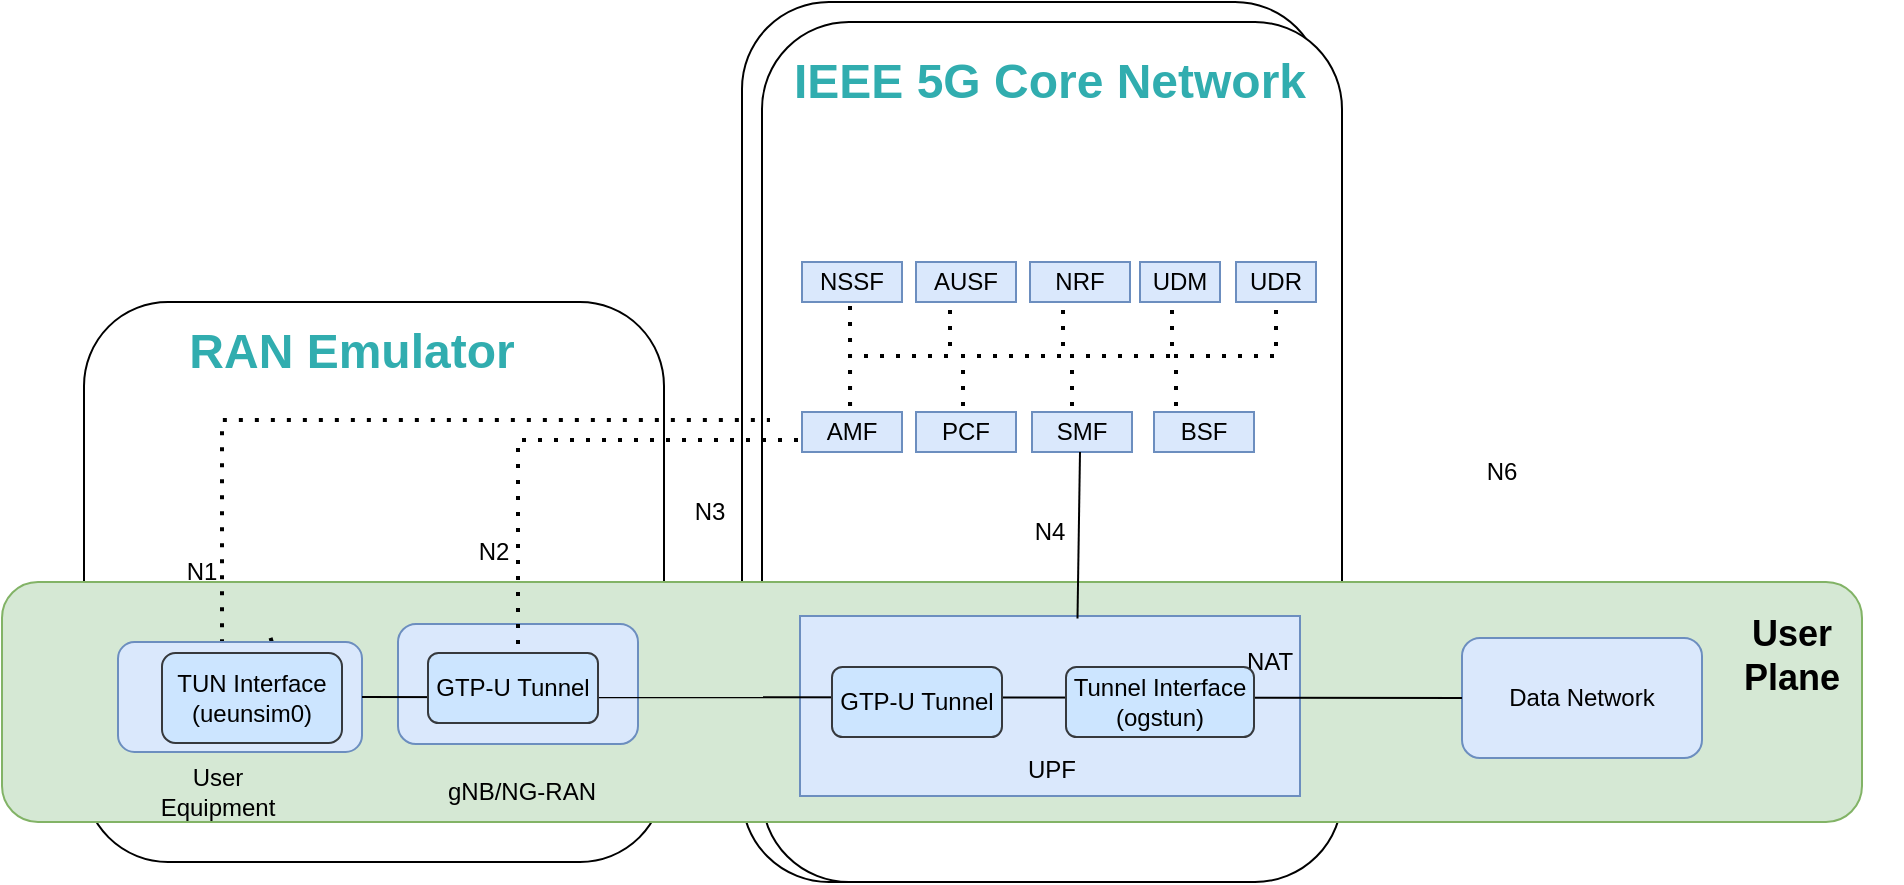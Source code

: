<mxfile version="23.1.4" type="github">
  <diagram id="DaWOHsvKmhR_BfApqOc1" name="Page-1">
    <mxGraphModel dx="1581" dy="654" grid="1" gridSize="10" guides="1" tooltips="1" connect="1" arrows="1" fold="1" page="1" pageScale="1" pageWidth="850" pageHeight="1100" math="0" shadow="0">
      <root>
        <mxCell id="0" />
        <mxCell id="1" parent="0" />
        <mxCell id="2uqyaLcI7hgoTsQ_Ezit-1" value="" style="rounded=1;whiteSpace=wrap;html=1;" parent="1" vertex="1">
          <mxGeometry x="380" y="90" width="290" height="440" as="geometry" />
        </mxCell>
        <mxCell id="2uqyaLcI7hgoTsQ_Ezit-2" value="" style="rounded=1;whiteSpace=wrap;html=1;" parent="1" vertex="1">
          <mxGeometry x="390" y="100" width="290" height="430" as="geometry" />
        </mxCell>
        <mxCell id="2uqyaLcI7hgoTsQ_Ezit-31" value="" style="rounded=1;whiteSpace=wrap;html=1;" parent="1" vertex="1">
          <mxGeometry x="51" y="240" width="290" height="280" as="geometry" />
        </mxCell>
        <mxCell id="2uqyaLcI7hgoTsQ_Ezit-43" value="" style="rounded=1;whiteSpace=wrap;html=1;fillColor=#d5e8d4;strokeColor=#82b366;" parent="1" vertex="1">
          <mxGeometry x="10" y="380" width="930" height="120" as="geometry" />
        </mxCell>
        <mxCell id="2uqyaLcI7hgoTsQ_Ezit-35" value="" style="rounded=1;whiteSpace=wrap;html=1;fillColor=#dae8fc;strokeColor=#6c8ebf;" parent="1" vertex="1">
          <mxGeometry x="208" y="401" width="120" height="60" as="geometry" />
        </mxCell>
        <mxCell id="2uqyaLcI7hgoTsQ_Ezit-6" value="NSSF" style="rounded=0;whiteSpace=wrap;html=1;fillColor=#dae8fc;strokeColor=#6c8ebf;" parent="1" vertex="1">
          <mxGeometry x="410" y="220" width="50" height="20" as="geometry" />
        </mxCell>
        <mxCell id="2uqyaLcI7hgoTsQ_Ezit-8" value="AUSF" style="rounded=0;whiteSpace=wrap;html=1;fillColor=#dae8fc;strokeColor=#6c8ebf;" parent="1" vertex="1">
          <mxGeometry x="467" y="220" width="50" height="20" as="geometry" />
        </mxCell>
        <mxCell id="2uqyaLcI7hgoTsQ_Ezit-9" value="NRF" style="rounded=0;whiteSpace=wrap;html=1;fillColor=#dae8fc;strokeColor=#6c8ebf;" parent="1" vertex="1">
          <mxGeometry x="524" y="220" width="50" height="20" as="geometry" />
        </mxCell>
        <mxCell id="2uqyaLcI7hgoTsQ_Ezit-10" value="UDM" style="rounded=0;whiteSpace=wrap;html=1;fillColor=#dae8fc;strokeColor=#6c8ebf;" parent="1" vertex="1">
          <mxGeometry x="579" y="220" width="40" height="20" as="geometry" />
        </mxCell>
        <mxCell id="2uqyaLcI7hgoTsQ_Ezit-11" value="UDR" style="rounded=0;whiteSpace=wrap;html=1;fillColor=#dae8fc;strokeColor=#6c8ebf;" parent="1" vertex="1">
          <mxGeometry x="627" y="220" width="40" height="20" as="geometry" />
        </mxCell>
        <mxCell id="2uqyaLcI7hgoTsQ_Ezit-12" value="AMF" style="rounded=0;whiteSpace=wrap;html=1;fillColor=#dae8fc;strokeColor=#6c8ebf;" parent="1" vertex="1">
          <mxGeometry x="410" y="295" width="50" height="20" as="geometry" />
        </mxCell>
        <mxCell id="2uqyaLcI7hgoTsQ_Ezit-13" value="SMF" style="rounded=0;whiteSpace=wrap;html=1;fillColor=#dae8fc;strokeColor=#6c8ebf;" parent="1" vertex="1">
          <mxGeometry x="525" y="295" width="50" height="20" as="geometry" />
        </mxCell>
        <mxCell id="2uqyaLcI7hgoTsQ_Ezit-14" value="BSF" style="rounded=0;whiteSpace=wrap;html=1;fillColor=#dae8fc;strokeColor=#6c8ebf;" parent="1" vertex="1">
          <mxGeometry x="586" y="295" width="50" height="20" as="geometry" />
        </mxCell>
        <mxCell id="2uqyaLcI7hgoTsQ_Ezit-15" value="" style="endArrow=none;dashed=1;html=1;dashPattern=1 3;strokeWidth=2;rounded=0;exitX=0.207;exitY=0.468;exitDx=0;exitDy=0;exitPerimeter=0;" parent="1" edge="1">
          <mxGeometry width="50" height="50" relative="1" as="geometry">
            <mxPoint x="434.03" y="291.96" as="sourcePoint" />
            <mxPoint x="434" y="242" as="targetPoint" />
          </mxGeometry>
        </mxCell>
        <mxCell id="2uqyaLcI7hgoTsQ_Ezit-18" value="" style="endArrow=none;dashed=1;html=1;dashPattern=1 3;strokeWidth=2;rounded=0;edgeStyle=elbowEdgeStyle;elbow=vertical;" parent="1" edge="1">
          <mxGeometry width="50" height="50" relative="1" as="geometry">
            <mxPoint x="545" y="292" as="sourcePoint" />
            <mxPoint x="595" y="242" as="targetPoint" />
          </mxGeometry>
        </mxCell>
        <mxCell id="2uqyaLcI7hgoTsQ_Ezit-19" value="" style="endArrow=none;dashed=1;html=1;dashPattern=1 3;strokeWidth=2;rounded=0;edgeStyle=elbowEdgeStyle;elbow=vertical;" parent="1" edge="1">
          <mxGeometry width="50" height="50" relative="1" as="geometry">
            <mxPoint x="597" y="292" as="sourcePoint" />
            <mxPoint x="647" y="242" as="targetPoint" />
          </mxGeometry>
        </mxCell>
        <mxCell id="2uqyaLcI7hgoTsQ_Ezit-20" value="" style="endArrow=none;dashed=1;html=1;dashPattern=1 3;strokeWidth=2;rounded=0;edgeStyle=elbowEdgeStyle;elbow=vertical;" parent="1" edge="1">
          <mxGeometry width="50" height="50" relative="1" as="geometry">
            <mxPoint x="434" y="292" as="sourcePoint" />
            <mxPoint x="484" y="242" as="targetPoint" />
          </mxGeometry>
        </mxCell>
        <mxCell id="2uqyaLcI7hgoTsQ_Ezit-21" value="" style="endArrow=none;dashed=1;html=1;dashPattern=1 3;strokeWidth=2;rounded=0;edgeStyle=elbowEdgeStyle;elbow=vertical;" parent="1" edge="1">
          <mxGeometry width="50" height="50" relative="1" as="geometry">
            <mxPoint x="490.5" y="292" as="sourcePoint" />
            <mxPoint x="540.5" y="242" as="targetPoint" />
          </mxGeometry>
        </mxCell>
        <mxCell id="2uqyaLcI7hgoTsQ_Ezit-22" value="PCF" style="rounded=0;whiteSpace=wrap;html=1;fillColor=#dae8fc;strokeColor=#6c8ebf;" parent="1" vertex="1">
          <mxGeometry x="467" y="295" width="50" height="20" as="geometry" />
        </mxCell>
        <mxCell id="2uqyaLcI7hgoTsQ_Ezit-23" value="" style="rounded=0;whiteSpace=wrap;html=1;fillColor=#dae8fc;strokeColor=#6c8ebf;" parent="1" vertex="1">
          <mxGeometry x="409" y="397" width="250" height="90" as="geometry" />
        </mxCell>
        <mxCell id="2uqyaLcI7hgoTsQ_Ezit-30" value="UPF" style="text;html=1;strokeColor=none;fillColor=none;align=center;verticalAlign=middle;whiteSpace=wrap;rounded=0;" parent="1" vertex="1">
          <mxGeometry x="505" y="459" width="60" height="30" as="geometry" />
        </mxCell>
        <mxCell id="2uqyaLcI7hgoTsQ_Ezit-39" value="User Equipment" style="text;html=1;strokeColor=none;fillColor=none;align=center;verticalAlign=middle;whiteSpace=wrap;rounded=0;" parent="1" vertex="1">
          <mxGeometry x="88" y="470" width="60" height="30" as="geometry" />
        </mxCell>
        <mxCell id="2uqyaLcI7hgoTsQ_Ezit-40" value="gNB/NG-RAN" style="text;html=1;strokeColor=none;fillColor=none;align=center;verticalAlign=middle;whiteSpace=wrap;rounded=0;" parent="1" vertex="1">
          <mxGeometry x="230.5" y="470" width="77.5" height="30" as="geometry" />
        </mxCell>
        <mxCell id="2uqyaLcI7hgoTsQ_Ezit-44" value="&lt;font style=&quot;font-size: 18px;&quot;&gt;&lt;b style=&quot;&quot;&gt;&lt;span style=&quot;&quot;&gt;User &lt;/span&gt;&lt;br&gt;&lt;font style=&quot;font-size: 18px;&quot;&gt;Plane&lt;/font&gt;&lt;/b&gt;&lt;/font&gt;" style="text;html=1;strokeColor=none;fillColor=none;align=center;verticalAlign=middle;whiteSpace=wrap;rounded=0;" parent="1" vertex="1">
          <mxGeometry x="850" y="380" width="110" height="73" as="geometry" />
        </mxCell>
        <mxCell id="2uqyaLcI7hgoTsQ_Ezit-45" value="Data Network" style="rounded=1;whiteSpace=wrap;html=1;fillColor=#dae8fc;strokeColor=#6c8ebf;" parent="1" vertex="1">
          <mxGeometry x="740" y="408" width="120" height="60" as="geometry" />
        </mxCell>
        <mxCell id="2uqyaLcI7hgoTsQ_Ezit-49" value="NAT" style="text;html=1;strokeColor=none;fillColor=none;align=center;verticalAlign=middle;whiteSpace=wrap;rounded=0;" parent="1" vertex="1">
          <mxGeometry x="614" y="405" width="60" height="30" as="geometry" />
        </mxCell>
        <mxCell id="2uqyaLcI7hgoTsQ_Ezit-50" value="N6" style="text;html=1;strokeColor=none;fillColor=none;align=center;verticalAlign=middle;whiteSpace=wrap;rounded=0;" parent="1" vertex="1">
          <mxGeometry x="730" y="310" width="60" height="30" as="geometry" />
        </mxCell>
        <mxCell id="2uqyaLcI7hgoTsQ_Ezit-52" value="N3" style="text;html=1;strokeColor=none;fillColor=none;align=center;verticalAlign=middle;whiteSpace=wrap;rounded=0;" parent="1" vertex="1">
          <mxGeometry x="334" y="330" width="60" height="30" as="geometry" />
        </mxCell>
        <mxCell id="2uqyaLcI7hgoTsQ_Ezit-57" value="" style="endArrow=none;dashed=1;html=1;dashPattern=1 3;strokeWidth=2;rounded=0;elbow=vertical;exitX=0.5;exitY=0;exitDx=0;exitDy=0;" parent="1" edge="1">
          <mxGeometry width="50" height="50" relative="1" as="geometry">
            <mxPoint x="268" y="411" as="sourcePoint" />
            <mxPoint x="412" y="309" as="targetPoint" />
            <Array as="points">
              <mxPoint x="268" y="309" />
            </Array>
          </mxGeometry>
        </mxCell>
        <mxCell id="2uqyaLcI7hgoTsQ_Ezit-58" value="" style="endArrow=none;dashed=1;html=1;dashPattern=1 3;strokeWidth=2;rounded=0;elbow=vertical;exitX=0.646;exitY=-0.04;exitDx=0;exitDy=0;exitPerimeter=0;" parent="1" edge="1">
          <mxGeometry width="50" height="50" relative="1" as="geometry">
            <mxPoint x="145.52" y="408.6" as="sourcePoint" />
            <mxPoint x="394" y="299.0" as="targetPoint" />
            <Array as="points">
              <mxPoint x="120" y="416" />
              <mxPoint x="120" y="386" />
              <mxPoint x="120" y="356" />
              <mxPoint x="120" y="299" />
            </Array>
          </mxGeometry>
        </mxCell>
        <mxCell id="2uqyaLcI7hgoTsQ_Ezit-34" value="" style="rounded=1;whiteSpace=wrap;html=1;fillColor=#dae8fc;strokeColor=#6c8ebf;" parent="1" vertex="1">
          <mxGeometry x="68" y="410" width="122" height="55" as="geometry" />
        </mxCell>
        <mxCell id="2uqyaLcI7hgoTsQ_Ezit-33" value="TUN Interface&lt;br&gt;(ueunsim0)" style="rounded=1;whiteSpace=wrap;html=1;fillColor=#cce5ff;strokeColor=#36393d;" parent="1" vertex="1">
          <mxGeometry x="90" y="415.5" width="90" height="45" as="geometry" />
        </mxCell>
        <mxCell id="2uqyaLcI7hgoTsQ_Ezit-60" value="N2" style="text;html=1;strokeColor=none;fillColor=none;align=center;verticalAlign=middle;whiteSpace=wrap;rounded=0;" parent="1" vertex="1">
          <mxGeometry x="226" y="350" width="60" height="30" as="geometry" />
        </mxCell>
        <mxCell id="2uqyaLcI7hgoTsQ_Ezit-61" value="N1" style="text;html=1;strokeColor=none;fillColor=none;align=center;verticalAlign=middle;whiteSpace=wrap;rounded=0;" parent="1" vertex="1">
          <mxGeometry x="80" y="360" width="60" height="30" as="geometry" />
        </mxCell>
        <mxCell id="2uqyaLcI7hgoTsQ_Ezit-67" value="" style="endArrow=none;html=1;rounded=0;fontSize=24;exitX=0.555;exitY=0.014;exitDx=0;exitDy=0;exitPerimeter=0;" parent="1" source="2uqyaLcI7hgoTsQ_Ezit-23" edge="1">
          <mxGeometry width="50" height="50" relative="1" as="geometry">
            <mxPoint x="499" y="365" as="sourcePoint" />
            <mxPoint x="549" y="315" as="targetPoint" />
          </mxGeometry>
        </mxCell>
        <mxCell id="2uqyaLcI7hgoTsQ_Ezit-68" value="N4" style="text;html=1;strokeColor=none;fillColor=none;align=center;verticalAlign=middle;whiteSpace=wrap;rounded=0;" parent="1" vertex="1">
          <mxGeometry x="504" y="340" width="60" height="30" as="geometry" />
        </mxCell>
        <mxCell id="4E6mrnvjxBhMzHGFy0Dg-1" value="" style="shape=image;verticalLabelPosition=bottom;labelBackgroundColor=default;verticalAlign=top;aspect=fixed;imageAspect=0;image=https://logolook.net/wp-content/uploads/2022/06/Kubernetes-Logo-2048x1152.png;" parent="1" vertex="1">
          <mxGeometry x="574" y="150" width="76" height="42.75" as="geometry" />
        </mxCell>
        <mxCell id="4E6mrnvjxBhMzHGFy0Dg-2" value="&lt;b&gt;&lt;font color=&quot;#31adaf&quot; style=&quot;font-size: 24px;&quot;&gt;IEEE 5G Core Network&lt;/font&gt;&lt;/b&gt;" style="text;html=1;strokeColor=none;fillColor=none;align=center;verticalAlign=middle;whiteSpace=wrap;rounded=0;" parent="1" vertex="1">
          <mxGeometry x="394" y="130" width="280" as="geometry" />
        </mxCell>
        <mxCell id="4E6mrnvjxBhMzHGFy0Dg-4" value="&lt;font color=&quot;#31adaf&quot; style=&quot;font-size: 24px;&quot;&gt;&lt;b&gt;RAN Emulator&lt;/b&gt;&lt;/font&gt;" style="text;html=1;strokeColor=none;fillColor=none;align=center;verticalAlign=middle;whiteSpace=wrap;rounded=0;" parent="1" vertex="1">
          <mxGeometry x="90" y="250" width="190" height="30" as="geometry" />
        </mxCell>
        <mxCell id="mDCpb_AQrCcXfYYrxteN-7" value="" style="endArrow=none;html=1;rounded=0;entryX=0;entryY=0.5;entryDx=0;entryDy=0;exitX=1;exitY=0.5;exitDx=0;exitDy=0;" edge="1" parent="1" source="2uqyaLcI7hgoTsQ_Ezit-34" target="2uqyaLcI7hgoTsQ_Ezit-45">
          <mxGeometry width="50" height="50" relative="1" as="geometry">
            <mxPoint x="550" y="440" as="sourcePoint" />
            <mxPoint x="600" y="390" as="targetPoint" />
          </mxGeometry>
        </mxCell>
        <mxCell id="2uqyaLcI7hgoTsQ_Ezit-37" value="GTP-U Tunnel" style="rounded=1;whiteSpace=wrap;html=1;fillColor=#cce5ff;strokeColor=#36393d;" parent="1" vertex="1">
          <mxGeometry x="223" y="415.5" width="85" height="35" as="geometry" />
        </mxCell>
        <mxCell id="2uqyaLcI7hgoTsQ_Ezit-24" value="GTP-U Tunnel" style="rounded=1;whiteSpace=wrap;html=1;fillColor=#cce5ff;strokeColor=#36393d;" parent="1" vertex="1">
          <mxGeometry x="425" y="422.5" width="85" height="35" as="geometry" />
        </mxCell>
        <mxCell id="2uqyaLcI7hgoTsQ_Ezit-25" value="Tunnel Interface&lt;br&gt;(ogstun)" style="rounded=1;whiteSpace=wrap;html=1;fillColor=#cce5ff;strokeColor=#36393d;" parent="1" vertex="1">
          <mxGeometry x="542" y="422.5" width="94" height="35" as="geometry" />
        </mxCell>
      </root>
    </mxGraphModel>
  </diagram>
</mxfile>
